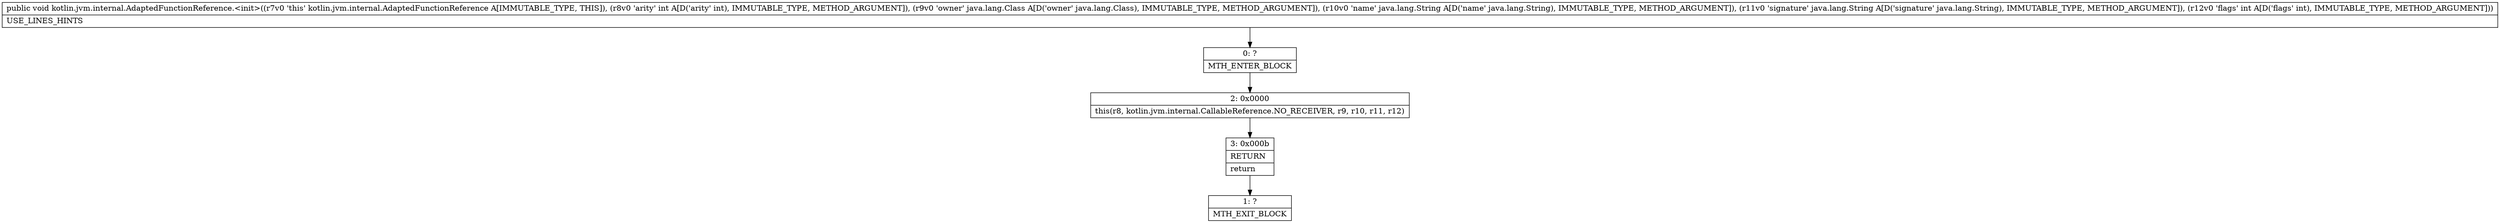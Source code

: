 digraph "CFG forkotlin.jvm.internal.AdaptedFunctionReference.\<init\>(ILjava\/lang\/Class;Ljava\/lang\/String;Ljava\/lang\/String;I)V" {
Node_0 [shape=record,label="{0\:\ ?|MTH_ENTER_BLOCK\l}"];
Node_2 [shape=record,label="{2\:\ 0x0000|this(r8, kotlin.jvm.internal.CallableReference.NO_RECEIVER, r9, r10, r11, r12)\l}"];
Node_3 [shape=record,label="{3\:\ 0x000b|RETURN\l|return\l}"];
Node_1 [shape=record,label="{1\:\ ?|MTH_EXIT_BLOCK\l}"];
MethodNode[shape=record,label="{public void kotlin.jvm.internal.AdaptedFunctionReference.\<init\>((r7v0 'this' kotlin.jvm.internal.AdaptedFunctionReference A[IMMUTABLE_TYPE, THIS]), (r8v0 'arity' int A[D('arity' int), IMMUTABLE_TYPE, METHOD_ARGUMENT]), (r9v0 'owner' java.lang.Class A[D('owner' java.lang.Class), IMMUTABLE_TYPE, METHOD_ARGUMENT]), (r10v0 'name' java.lang.String A[D('name' java.lang.String), IMMUTABLE_TYPE, METHOD_ARGUMENT]), (r11v0 'signature' java.lang.String A[D('signature' java.lang.String), IMMUTABLE_TYPE, METHOD_ARGUMENT]), (r12v0 'flags' int A[D('flags' int), IMMUTABLE_TYPE, METHOD_ARGUMENT]))  | USE_LINES_HINTS\l}"];
MethodNode -> Node_0;Node_0 -> Node_2;
Node_2 -> Node_3;
Node_3 -> Node_1;
}

